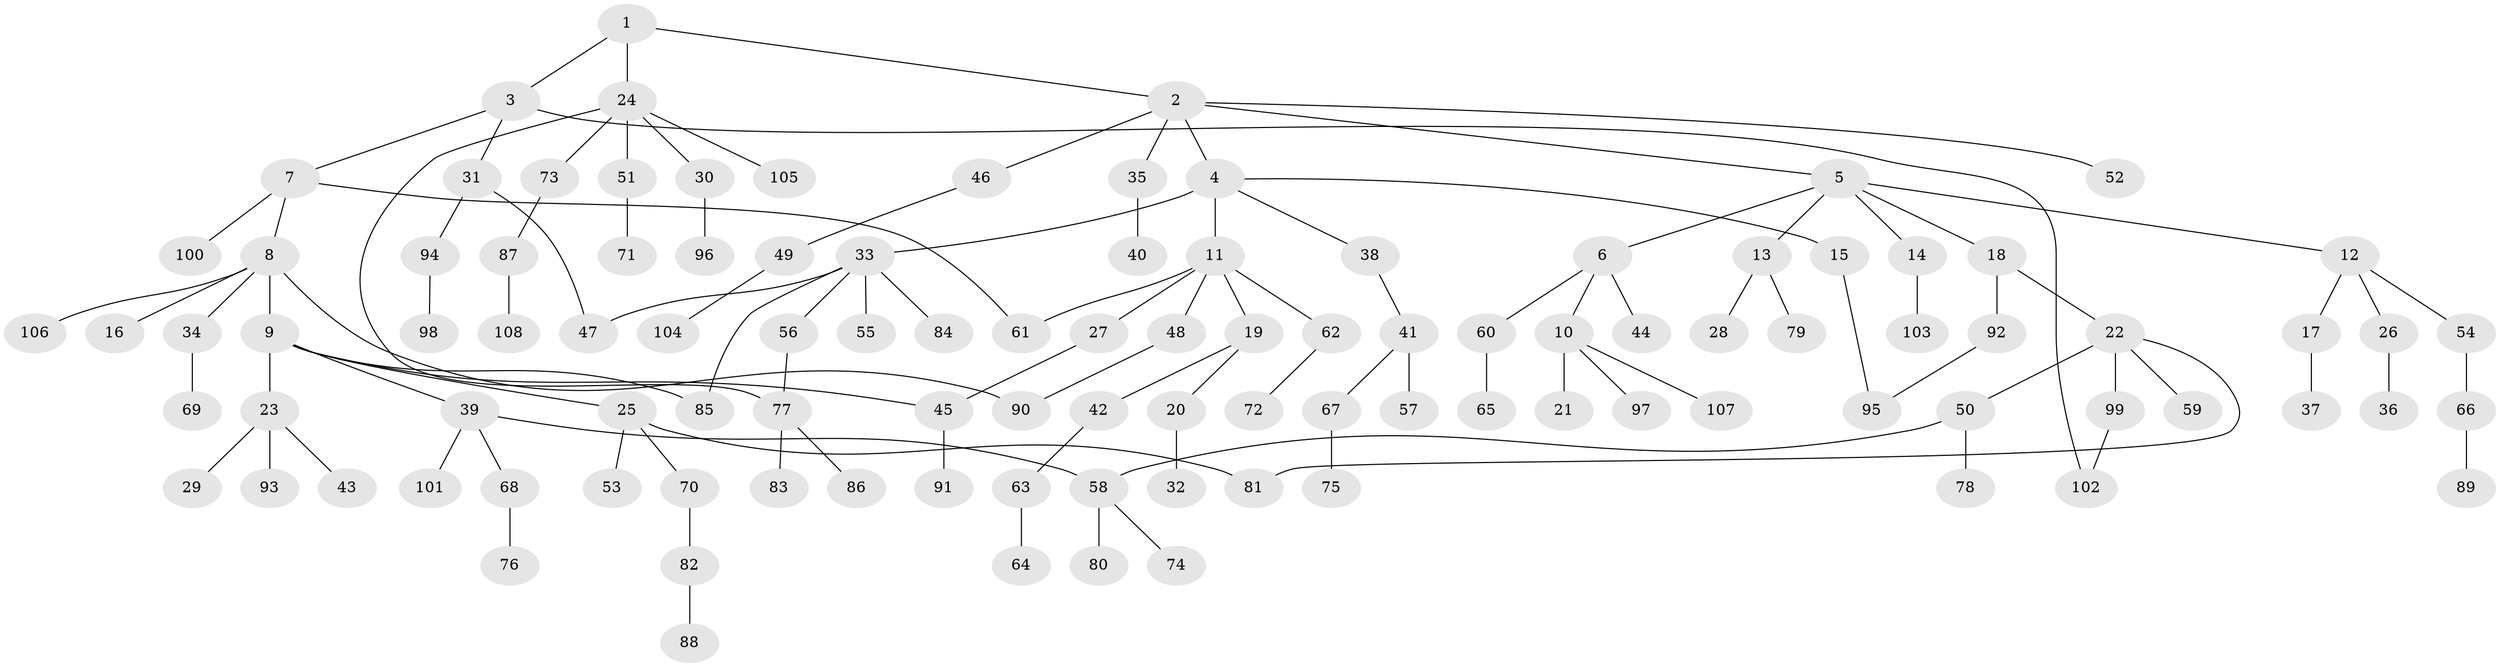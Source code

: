 // coarse degree distribution, {3: 0.1111111111111111, 5: 0.05555555555555555, 4: 0.041666666666666664, 7: 0.013888888888888888, 8: 0.027777777777777776, 6: 0.041666666666666664, 2: 0.19444444444444445, 1: 0.5138888888888888}
// Generated by graph-tools (version 1.1) at 2025/51/02/27/25 19:51:37]
// undirected, 108 vertices, 117 edges
graph export_dot {
graph [start="1"]
  node [color=gray90,style=filled];
  1;
  2;
  3;
  4;
  5;
  6;
  7;
  8;
  9;
  10;
  11;
  12;
  13;
  14;
  15;
  16;
  17;
  18;
  19;
  20;
  21;
  22;
  23;
  24;
  25;
  26;
  27;
  28;
  29;
  30;
  31;
  32;
  33;
  34;
  35;
  36;
  37;
  38;
  39;
  40;
  41;
  42;
  43;
  44;
  45;
  46;
  47;
  48;
  49;
  50;
  51;
  52;
  53;
  54;
  55;
  56;
  57;
  58;
  59;
  60;
  61;
  62;
  63;
  64;
  65;
  66;
  67;
  68;
  69;
  70;
  71;
  72;
  73;
  74;
  75;
  76;
  77;
  78;
  79;
  80;
  81;
  82;
  83;
  84;
  85;
  86;
  87;
  88;
  89;
  90;
  91;
  92;
  93;
  94;
  95;
  96;
  97;
  98;
  99;
  100;
  101;
  102;
  103;
  104;
  105;
  106;
  107;
  108;
  1 -- 2;
  1 -- 3;
  1 -- 24;
  2 -- 4;
  2 -- 5;
  2 -- 35;
  2 -- 46;
  2 -- 52;
  3 -- 7;
  3 -- 31;
  3 -- 102;
  4 -- 11;
  4 -- 15;
  4 -- 33;
  4 -- 38;
  5 -- 6;
  5 -- 12;
  5 -- 13;
  5 -- 14;
  5 -- 18;
  6 -- 10;
  6 -- 44;
  6 -- 60;
  7 -- 8;
  7 -- 61;
  7 -- 100;
  8 -- 9;
  8 -- 16;
  8 -- 34;
  8 -- 106;
  8 -- 90;
  9 -- 23;
  9 -- 25;
  9 -- 39;
  9 -- 45;
  9 -- 85;
  10 -- 21;
  10 -- 97;
  10 -- 107;
  11 -- 19;
  11 -- 27;
  11 -- 48;
  11 -- 62;
  11 -- 61;
  12 -- 17;
  12 -- 26;
  12 -- 54;
  13 -- 28;
  13 -- 79;
  14 -- 103;
  15 -- 95;
  17 -- 37;
  18 -- 22;
  18 -- 92;
  19 -- 20;
  19 -- 42;
  20 -- 32;
  22 -- 50;
  22 -- 59;
  22 -- 99;
  22 -- 81;
  23 -- 29;
  23 -- 43;
  23 -- 93;
  24 -- 30;
  24 -- 51;
  24 -- 73;
  24 -- 105;
  24 -- 77;
  25 -- 53;
  25 -- 70;
  25 -- 81;
  26 -- 36;
  27 -- 45;
  30 -- 96;
  31 -- 47;
  31 -- 94;
  33 -- 55;
  33 -- 56;
  33 -- 84;
  33 -- 85;
  33 -- 47;
  34 -- 69;
  35 -- 40;
  38 -- 41;
  39 -- 58;
  39 -- 68;
  39 -- 101;
  41 -- 57;
  41 -- 67;
  42 -- 63;
  45 -- 91;
  46 -- 49;
  48 -- 90;
  49 -- 104;
  50 -- 78;
  50 -- 58;
  51 -- 71;
  54 -- 66;
  56 -- 77;
  58 -- 74;
  58 -- 80;
  60 -- 65;
  62 -- 72;
  63 -- 64;
  66 -- 89;
  67 -- 75;
  68 -- 76;
  70 -- 82;
  73 -- 87;
  77 -- 83;
  77 -- 86;
  82 -- 88;
  87 -- 108;
  92 -- 95;
  94 -- 98;
  99 -- 102;
}
